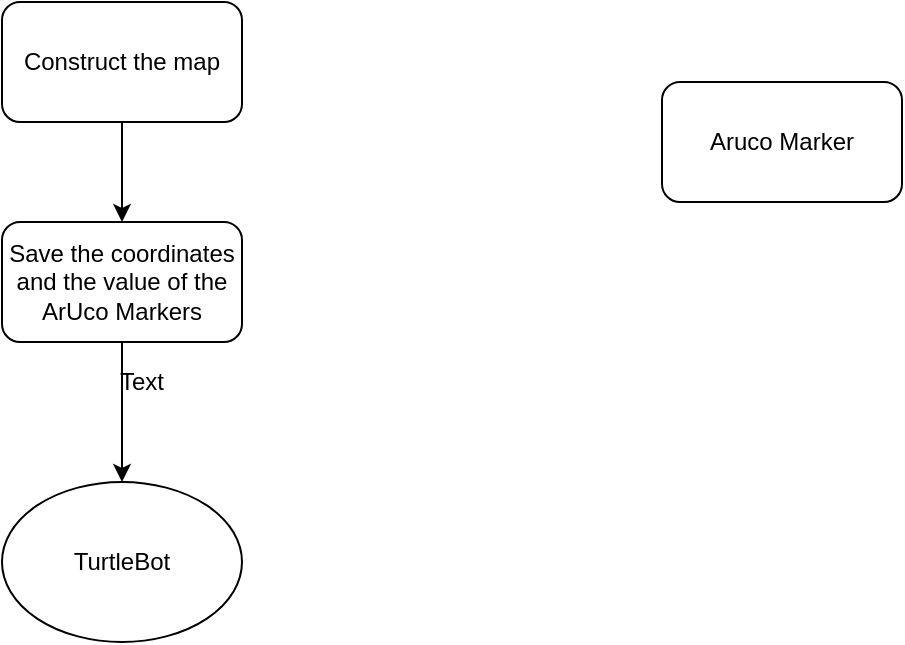 <mxfile version="14.5.4" type="github">
  <diagram id="y9c3MaD4dEhjLZTmsRwH" name="Page-1">
    <mxGraphModel dx="870" dy="595" grid="1" gridSize="10" guides="1" tooltips="1" connect="1" arrows="1" fold="1" page="1" pageScale="1" pageWidth="827" pageHeight="1169" math="0" shadow="0">
      <root>
        <mxCell id="0" />
        <mxCell id="1" parent="0" />
        <mxCell id="cbadYKQz-kVuSus_xMHX-1" value="Aruco Marker" style="rounded=1;whiteSpace=wrap;html=1;" vertex="1" parent="1">
          <mxGeometry x="670" y="120" width="120" height="60" as="geometry" />
        </mxCell>
        <mxCell id="cbadYKQz-kVuSus_xMHX-5" value="" style="edgeStyle=orthogonalEdgeStyle;rounded=0;orthogonalLoop=1;jettySize=auto;html=1;" edge="1" parent="1" source="cbadYKQz-kVuSus_xMHX-3" target="cbadYKQz-kVuSus_xMHX-4">
          <mxGeometry relative="1" as="geometry" />
        </mxCell>
        <mxCell id="cbadYKQz-kVuSus_xMHX-3" value="Construct the map" style="rounded=1;whiteSpace=wrap;html=1;" vertex="1" parent="1">
          <mxGeometry x="340" y="80" width="120" height="60" as="geometry" />
        </mxCell>
        <mxCell id="cbadYKQz-kVuSus_xMHX-7" value="" style="edgeStyle=orthogonalEdgeStyle;rounded=0;orthogonalLoop=1;jettySize=auto;html=1;" edge="1" parent="1" source="cbadYKQz-kVuSus_xMHX-4" target="cbadYKQz-kVuSus_xMHX-6">
          <mxGeometry relative="1" as="geometry" />
        </mxCell>
        <mxCell id="cbadYKQz-kVuSus_xMHX-4" value="Save the coordinates and the value of the ArUco Markers" style="whiteSpace=wrap;html=1;rounded=1;" vertex="1" parent="1">
          <mxGeometry x="340" y="190" width="120" height="60" as="geometry" />
        </mxCell>
        <mxCell id="cbadYKQz-kVuSus_xMHX-6" value="TurtleBot" style="ellipse;whiteSpace=wrap;html=1;rounded=1;" vertex="1" parent="1">
          <mxGeometry x="340" y="320" width="120" height="80" as="geometry" />
        </mxCell>
        <mxCell id="cbadYKQz-kVuSus_xMHX-8" value="Text" style="text;html=1;strokeColor=none;fillColor=none;align=center;verticalAlign=middle;whiteSpace=wrap;rounded=0;" vertex="1" parent="1">
          <mxGeometry x="390" y="260" width="40" height="20" as="geometry" />
        </mxCell>
      </root>
    </mxGraphModel>
  </diagram>
</mxfile>
